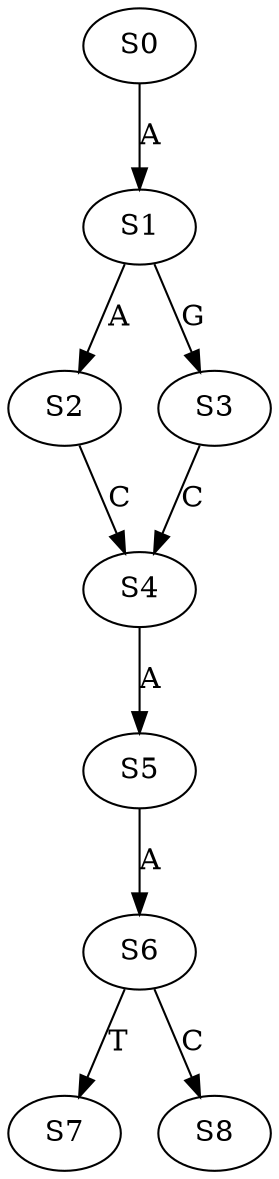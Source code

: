 strict digraph  {
	S0 -> S1 [ label = A ];
	S1 -> S2 [ label = A ];
	S1 -> S3 [ label = G ];
	S2 -> S4 [ label = C ];
	S3 -> S4 [ label = C ];
	S4 -> S5 [ label = A ];
	S5 -> S6 [ label = A ];
	S6 -> S7 [ label = T ];
	S6 -> S8 [ label = C ];
}
